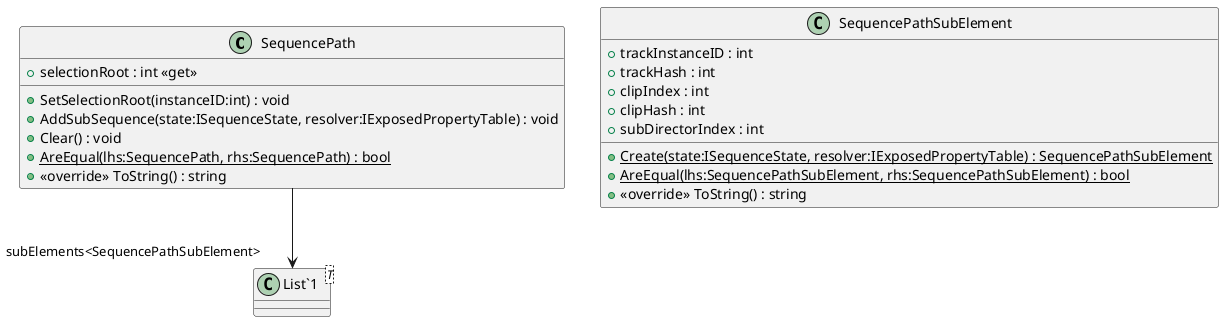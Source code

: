 @startuml
class SequencePath {
    + selectionRoot : int <<get>>
    + SetSelectionRoot(instanceID:int) : void
    + AddSubSequence(state:ISequenceState, resolver:IExposedPropertyTable) : void
    + Clear() : void
    + {static} AreEqual(lhs:SequencePath, rhs:SequencePath) : bool
    + <<override>> ToString() : string
}
class SequencePathSubElement {
    + trackInstanceID : int
    + trackHash : int
    + clipIndex : int
    + clipHash : int
    + subDirectorIndex : int
    + {static} Create(state:ISequenceState, resolver:IExposedPropertyTable) : SequencePathSubElement
    + {static} AreEqual(lhs:SequencePathSubElement, rhs:SequencePathSubElement) : bool
    + <<override>> ToString() : string
}
class "List`1"<T> {
}
SequencePath --> "subElements<SequencePathSubElement>" "List`1"
@enduml
